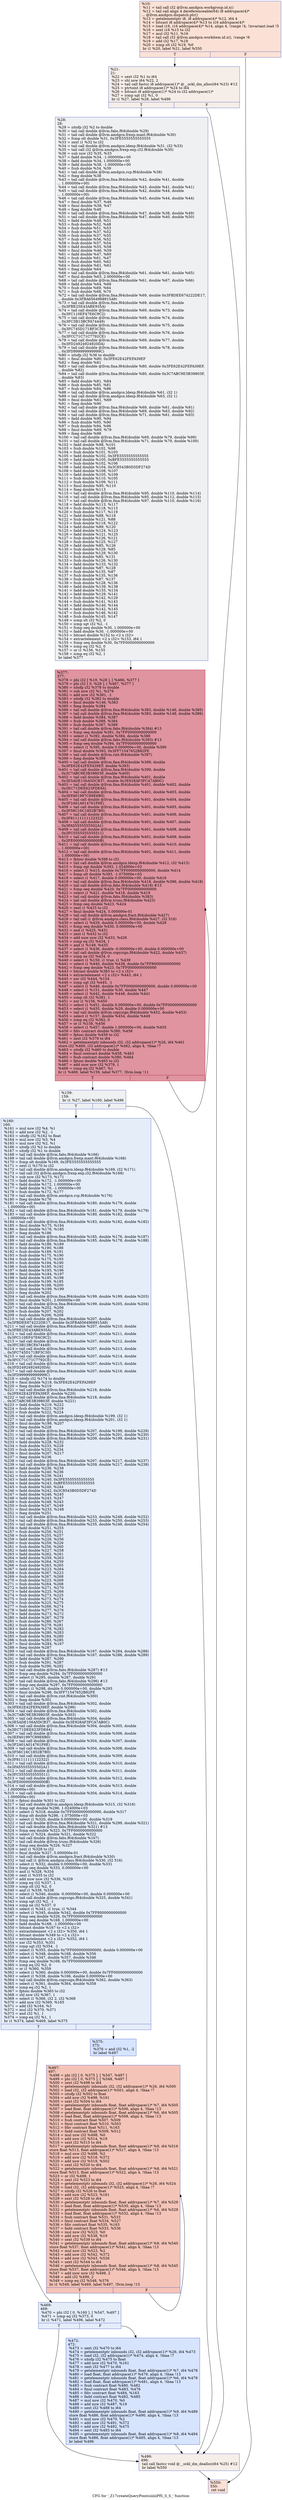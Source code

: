 digraph "CFG for '_Z17createQueryPointsiiiiiiPfS_S_S_' function" {
	label="CFG for '_Z17createQueryPointsiiiiiiPfS_S_S_' function";

	Node0x5ba6bc0 [shape=record,color="#3d50c3ff", style=filled, fillcolor="#f7bca170",label="{%10:\l  %11 = tail call i32 @llvm.amdgcn.workgroup.id.x()\l  %12 = tail call align 4 dereferenceable(64) i8 addrspace(4)*\l... @llvm.amdgcn.dispatch.ptr()\l  %13 = getelementptr i8, i8 addrspace(4)* %12, i64 4\l  %14 = bitcast i8 addrspace(4)* %13 to i16 addrspace(4)*\l  %15 = load i16, i16 addrspace(4)* %14, align 4, !range !4, !invariant.load !5\l  %16 = zext i16 %15 to i32\l  %17 = mul i32 %11, %16\l  %18 = tail call i32 @llvm.amdgcn.workitem.id.x(), !range !6\l  %19 = add i32 %17, %18\l  %20 = icmp slt i32 %19, %0\l  br i1 %20, label %21, label %550\l|{<s0>T|<s1>F}}"];
	Node0x5ba6bc0:s0 -> Node0x5ba85a0;
	Node0x5ba6bc0:s1 -> Node0x5ba8630;
	Node0x5ba85a0 [shape=record,color="#3d50c3ff", style=filled, fillcolor="#e8d6cc70",label="{%21:\l21:                                               \l  %22 = sext i32 %1 to i64\l  %23 = shl nsw i64 %22, 2\l  %24 = tail call fastcc i8 addrspace(1)* @__ockl_dm_alloc(i64 %23) #12\l  %25 = ptrtoint i8 addrspace(1)* %24 to i64\l  %26 = bitcast i8 addrspace(1)* %24 to i32 addrspace(1)*\l  %27 = icmp sgt i32 %1, 0\l  br i1 %27, label %28, label %496\l|{<s0>T|<s1>F}}"];
	Node0x5ba85a0:s0 -> Node0x5ba8b90;
	Node0x5ba85a0:s1 -> Node0x5ba8c20;
	Node0x5ba8b90 [shape=record,color="#3d50c3ff", style=filled, fillcolor="#d9dce170",label="{%28:\l28:                                               \l  %29 = sitofp i32 %2 to double\l  %30 = tail call double @llvm.fabs.f64(double %29)\l  %31 = tail call double @llvm.amdgcn.frexp.mant.f64(double %30)\l  %32 = fcmp olt double %31, 0x3FE5555555555555\l  %33 = zext i1 %32 to i32\l  %34 = tail call double @llvm.amdgcn.ldexp.f64(double %31, i32 %33)\l  %35 = tail call i32 @llvm.amdgcn.frexp.exp.i32.f64(double %30)\l  %36 = sub nsw i32 %35, %33\l  %37 = fadd double %34, -1.000000e+00\l  %38 = fadd double %34, 1.000000e+00\l  %39 = fadd double %38, -1.000000e+00\l  %40 = fsub double %34, %39\l  %41 = tail call double @llvm.amdgcn.rcp.f64(double %38)\l  %42 = fneg double %38\l  %43 = tail call double @llvm.fma.f64(double %42, double %41, double\l... 1.000000e+00)\l  %44 = tail call double @llvm.fma.f64(double %43, double %41, double %41)\l  %45 = tail call double @llvm.fma.f64(double %42, double %44, double\l... 1.000000e+00)\l  %46 = tail call double @llvm.fma.f64(double %45, double %44, double %44)\l  %47 = fmul double %37, %46\l  %48 = fmul double %38, %47\l  %49 = fneg double %48\l  %50 = tail call double @llvm.fma.f64(double %47, double %38, double %49)\l  %51 = tail call double @llvm.fma.f64(double %47, double %40, double %50)\l  %52 = fadd double %48, %51\l  %53 = fsub double %52, %48\l  %54 = fsub double %51, %53\l  %55 = fsub double %37, %52\l  %56 = fsub double %37, %55\l  %57 = fsub double %56, %52\l  %58 = fsub double %57, %54\l  %59 = fadd double %55, %58\l  %60 = fmul double %46, %59\l  %61 = fadd double %47, %60\l  %62 = fsub double %61, %47\l  %63 = fsub double %60, %62\l  %64 = fmul double %61, %61\l  %65 = fneg double %64\l  %66 = tail call double @llvm.fma.f64(double %61, double %61, double %65)\l  %67 = fmul double %63, 2.000000e+00\l  %68 = tail call double @llvm.fma.f64(double %61, double %67, double %66)\l  %69 = fadd double %64, %68\l  %70 = fsub double %69, %64\l  %71 = fsub double %68, %70\l  %72 = tail call double @llvm.fma.f64(double %69, double 0x3FBDEE674222DE17,\l... double 0x3FBA6564968915A9)\l  %73 = tail call double @llvm.fma.f64(double %69, double %72, double\l... 0x3FBE25E43ABE935A)\l  %74 = tail call double @llvm.fma.f64(double %69, double %73, double\l... 0x3FC110EF47E6C9C2)\l  %75 = tail call double @llvm.fma.f64(double %69, double %74, double\l... 0x3FC3B13BCFA74449)\l  %76 = tail call double @llvm.fma.f64(double %69, double %75, double\l... 0x3FC745D171BF3C30)\l  %77 = tail call double @llvm.fma.f64(double %69, double %76, double\l... 0x3FCC71C71C7792CE)\l  %78 = tail call double @llvm.fma.f64(double %69, double %77, double\l... 0x3FD24924924920DA)\l  %79 = tail call double @llvm.fma.f64(double %69, double %78, double\l... 0x3FD999999999999C)\l  %80 = sitofp i32 %36 to double\l  %81 = fmul double %80, 0x3FE62E42FEFA39EF\l  %82 = fneg double %81\l  %83 = tail call double @llvm.fma.f64(double %80, double 0x3FE62E42FEFA39EF,\l... double %82)\l  %84 = tail call double @llvm.fma.f64(double %80, double 0x3C7ABC9E3B39803F,\l... double %83)\l  %85 = fadd double %81, %84\l  %86 = fsub double %85, %81\l  %87 = fsub double %84, %86\l  %88 = tail call double @llvm.amdgcn.ldexp.f64(double %61, i32 1)\l  %89 = tail call double @llvm.amdgcn.ldexp.f64(double %63, i32 1)\l  %90 = fmul double %61, %69\l  %91 = fneg double %90\l  %92 = tail call double @llvm.fma.f64(double %69, double %61, double %91)\l  %93 = tail call double @llvm.fma.f64(double %69, double %63, double %92)\l  %94 = tail call double @llvm.fma.f64(double %71, double %61, double %93)\l  %95 = fadd double %90, %94\l  %96 = fsub double %95, %90\l  %97 = fsub double %94, %96\l  %98 = fmul double %69, %79\l  %99 = fneg double %98\l  %100 = tail call double @llvm.fma.f64(double %69, double %79, double %99)\l  %101 = tail call double @llvm.fma.f64(double %71, double %79, double %100)\l  %102 = fadd double %98, %101\l  %103 = fsub double %102, %98\l  %104 = fsub double %101, %103\l  %105 = fadd double %102, 0x3FE5555555555555\l  %106 = fadd double %105, 0xBFE5555555555555\l  %107 = fsub double %102, %106\l  %108 = fadd double %104, 0x3C8543B0D5DF274D\l  %109 = fadd double %108, %107\l  %110 = fadd double %105, %109\l  %111 = fsub double %110, %105\l  %112 = fsub double %109, %111\l  %113 = fmul double %95, %110\l  %114 = fneg double %113\l  %115 = tail call double @llvm.fma.f64(double %95, double %110, double %114)\l  %116 = tail call double @llvm.fma.f64(double %95, double %112, double %115)\l  %117 = tail call double @llvm.fma.f64(double %97, double %110, double %116)\l  %118 = fadd double %113, %117\l  %119 = fsub double %118, %113\l  %120 = fsub double %117, %119\l  %121 = fadd double %88, %118\l  %122 = fsub double %121, %88\l  %123 = fsub double %118, %122\l  %124 = fadd double %89, %120\l  %125 = fadd double %124, %123\l  %126 = fadd double %121, %125\l  %127 = fsub double %126, %121\l  %128 = fsub double %125, %127\l  %129 = fadd double %85, %126\l  %130 = fsub double %129, %85\l  %131 = fsub double %129, %130\l  %132 = fsub double %85, %131\l  %133 = fsub double %126, %130\l  %134 = fadd double %133, %132\l  %135 = fadd double %87, %128\l  %136 = fsub double %135, %87\l  %137 = fsub double %135, %136\l  %138 = fsub double %87, %137\l  %139 = fsub double %128, %136\l  %140 = fadd double %139, %138\l  %141 = fadd double %135, %134\l  %142 = fadd double %129, %141\l  %143 = fsub double %142, %129\l  %144 = fsub double %141, %143\l  %145 = fadd double %140, %144\l  %146 = fadd double %142, %145\l  %147 = fsub double %146, %142\l  %148 = fsub double %145, %147\l  %149 = icmp slt i32 %2, 0\l  %150 = icmp sgt i32 %2, -1\l  %151 = fcmp oeq double %30, 1.000000e+00\l  %152 = fadd double %30, -1.000000e+00\l  %153 = bitcast double %152 to \<2 x i32\>\l  %154 = extractelement \<2 x i32\> %153, i64 1\l  %155 = fcmp oeq double %30, 0x7FF0000000000000\l  %156 = icmp eq i32 %2, 0\l  %157 = or i1 %156, %155\l  %158 = icmp eq i32 %2, 1\l  br label %377\l}"];
	Node0x5ba8b90 -> Node0x5bb0c50;
	Node0x5bb0d50 [shape=record,color="#3d50c3ff", style=filled, fillcolor="#d9dce170",label="{%159:\l159:                                              \l  br i1 %27, label %160, label %496\l|{<s0>T|<s1>F}}"];
	Node0x5bb0d50:s0 -> Node0x5bb0de0;
	Node0x5bb0d50:s1 -> Node0x5ba8c20;
	Node0x5bb0de0 [shape=record,color="#3d50c3ff", style=filled, fillcolor="#c5d6f270",label="{%160:\l160:                                              \l  %161 = mul nsw i32 %4, %1\l  %162 = add nsw i32 %2, -1\l  %163 = sitofp i32 %162 to float\l  %164 = mul nsw i32 %5, %4\l  %165 = mul nsw i32 %2, %1\l  %166 = sitofp i32 %2 to double\l  %167 = sitofp i32 %1 to double\l  %168 = tail call double @llvm.fabs.f64(double %166)\l  %169 = tail call double @llvm.amdgcn.frexp.mant.f64(double %168)\l  %170 = fcmp olt double %169, 0x3FE5555555555555\l  %171 = zext i1 %170 to i32\l  %172 = tail call double @llvm.amdgcn.ldexp.f64(double %169, i32 %171)\l  %173 = tail call i32 @llvm.amdgcn.frexp.exp.i32.f64(double %168)\l  %174 = sub nsw i32 %173, %171\l  %175 = fadd double %172, -1.000000e+00\l  %176 = fadd double %172, 1.000000e+00\l  %177 = fadd double %176, -1.000000e+00\l  %178 = fsub double %172, %177\l  %179 = tail call double @llvm.amdgcn.rcp.f64(double %176)\l  %180 = fneg double %176\l  %181 = tail call double @llvm.fma.f64(double %180, double %179, double\l... 1.000000e+00)\l  %182 = tail call double @llvm.fma.f64(double %181, double %179, double %179)\l  %183 = tail call double @llvm.fma.f64(double %180, double %182, double\l... 1.000000e+00)\l  %184 = tail call double @llvm.fma.f64(double %183, double %182, double %182)\l  %185 = fmul double %175, %184\l  %186 = fmul double %176, %185\l  %187 = fneg double %186\l  %188 = tail call double @llvm.fma.f64(double %185, double %176, double %187)\l  %189 = tail call double @llvm.fma.f64(double %185, double %178, double %188)\l  %190 = fadd double %186, %189\l  %191 = fsub double %190, %186\l  %192 = fsub double %189, %191\l  %193 = fsub double %175, %190\l  %194 = fsub double %175, %193\l  %195 = fsub double %194, %190\l  %196 = fsub double %195, %192\l  %197 = fadd double %193, %196\l  %198 = fmul double %184, %197\l  %199 = fadd double %185, %198\l  %200 = fsub double %199, %185\l  %201 = fsub double %198, %200\l  %202 = fmul double %199, %199\l  %203 = fneg double %202\l  %204 = tail call double @llvm.fma.f64(double %199, double %199, double %203)\l  %205 = fmul double %201, 2.000000e+00\l  %206 = tail call double @llvm.fma.f64(double %199, double %205, double %204)\l  %207 = fadd double %202, %206\l  %208 = fsub double %207, %202\l  %209 = fsub double %206, %208\l  %210 = tail call double @llvm.fma.f64(double %207, double\l... 0x3FBDEE674222DE17, double 0x3FBA6564968915A9)\l  %211 = tail call double @llvm.fma.f64(double %207, double %210, double\l... 0x3FBE25E43ABE935A)\l  %212 = tail call double @llvm.fma.f64(double %207, double %211, double\l... 0x3FC110EF47E6C9C2)\l  %213 = tail call double @llvm.fma.f64(double %207, double %212, double\l... 0x3FC3B13BCFA74449)\l  %214 = tail call double @llvm.fma.f64(double %207, double %213, double\l... 0x3FC745D171BF3C30)\l  %215 = tail call double @llvm.fma.f64(double %207, double %214, double\l... 0x3FCC71C71C7792CE)\l  %216 = tail call double @llvm.fma.f64(double %207, double %215, double\l... 0x3FD24924924920DA)\l  %217 = tail call double @llvm.fma.f64(double %207, double %216, double\l... 0x3FD999999999999C)\l  %218 = sitofp i32 %174 to double\l  %219 = fmul double %218, 0x3FE62E42FEFA39EF\l  %220 = fneg double %219\l  %221 = tail call double @llvm.fma.f64(double %218, double\l... 0x3FE62E42FEFA39EF, double %220)\l  %222 = tail call double @llvm.fma.f64(double %218, double\l... 0x3C7ABC9E3B39803F, double %221)\l  %223 = fadd double %219, %222\l  %224 = fsub double %223, %219\l  %225 = fsub double %222, %224\l  %226 = tail call double @llvm.amdgcn.ldexp.f64(double %199, i32 1)\l  %227 = tail call double @llvm.amdgcn.ldexp.f64(double %201, i32 1)\l  %228 = fmul double %199, %207\l  %229 = fneg double %228\l  %230 = tail call double @llvm.fma.f64(double %207, double %199, double %229)\l  %231 = tail call double @llvm.fma.f64(double %207, double %201, double %230)\l  %232 = tail call double @llvm.fma.f64(double %209, double %199, double %231)\l  %233 = fadd double %228, %232\l  %234 = fsub double %233, %228\l  %235 = fsub double %232, %234\l  %236 = fmul double %207, %217\l  %237 = fneg double %236\l  %238 = tail call double @llvm.fma.f64(double %207, double %217, double %237)\l  %239 = tail call double @llvm.fma.f64(double %209, double %217, double %238)\l  %240 = fadd double %236, %239\l  %241 = fsub double %240, %236\l  %242 = fsub double %239, %241\l  %243 = fadd double %240, 0x3FE5555555555555\l  %244 = fadd double %243, 0xBFE5555555555555\l  %245 = fsub double %240, %244\l  %246 = fadd double %242, 0x3C8543B0D5DF274D\l  %247 = fadd double %246, %245\l  %248 = fadd double %243, %247\l  %249 = fsub double %248, %243\l  %250 = fsub double %247, %249\l  %251 = fmul double %233, %248\l  %252 = fneg double %251\l  %253 = tail call double @llvm.fma.f64(double %233, double %248, double %252)\l  %254 = tail call double @llvm.fma.f64(double %233, double %250, double %253)\l  %255 = tail call double @llvm.fma.f64(double %235, double %248, double %254)\l  %256 = fadd double %251, %255\l  %257 = fsub double %256, %251\l  %258 = fsub double %255, %257\l  %259 = fadd double %226, %256\l  %260 = fsub double %259, %226\l  %261 = fsub double %256, %260\l  %262 = fadd double %227, %258\l  %263 = fadd double %262, %261\l  %264 = fadd double %259, %263\l  %265 = fsub double %264, %259\l  %266 = fsub double %263, %265\l  %267 = fadd double %223, %264\l  %268 = fsub double %267, %223\l  %269 = fsub double %267, %268\l  %270 = fsub double %223, %269\l  %271 = fsub double %264, %268\l  %272 = fadd double %271, %270\l  %273 = fadd double %225, %266\l  %274 = fsub double %273, %225\l  %275 = fsub double %273, %274\l  %276 = fsub double %225, %275\l  %277 = fsub double %266, %274\l  %278 = fadd double %277, %276\l  %279 = fadd double %273, %272\l  %280 = fadd double %267, %279\l  %281 = fsub double %280, %267\l  %282 = fsub double %279, %281\l  %283 = fadd double %278, %282\l  %284 = fadd double %280, %283\l  %285 = fsub double %284, %280\l  %286 = fsub double %283, %285\l  %287 = fmul double %284, %167\l  %288 = fneg double %287\l  %289 = tail call double @llvm.fma.f64(double %167, double %284, double %288)\l  %290 = tail call double @llvm.fma.f64(double %167, double %286, double %289)\l  %291 = fadd double %287, %290\l  %292 = fsub double %291, %287\l  %293 = fsub double %290, %292\l  %294 = tail call double @llvm.fabs.f64(double %287) #13\l  %295 = fcmp oeq double %294, 0x7FF0000000000000\l  %296 = select i1 %295, double %287, double %291\l  %297 = tail call double @llvm.fabs.f64(double %296) #13\l  %298 = fcmp oeq double %297, 0x7FF0000000000000\l  %299 = select i1 %298, double 0.000000e+00, double %293\l  %300 = fmul double %296, 0x3FF71547652B82FE\l  %301 = tail call double @llvm.rint.f64(double %300)\l  %302 = fneg double %301\l  %303 = tail call double @llvm.fma.f64(double %302, double\l... 0x3FE62E42FEFA39EF, double %296)\l  %304 = tail call double @llvm.fma.f64(double %302, double\l... 0x3C7ABC9E3B39803F, double %303)\l  %305 = tail call double @llvm.fma.f64(double %304, double\l... 0x3E5ADE156A5DCB37, double 0x3E928AF3FCA7AB0C)\l  %306 = tail call double @llvm.fma.f64(double %304, double %305, double\l... 0x3EC71DEE623FDE64)\l  %307 = tail call double @llvm.fma.f64(double %304, double %306, double\l... 0x3EFA01997C89E6B0)\l  %308 = tail call double @llvm.fma.f64(double %304, double %307, double\l... 0x3F2A01A014761F6E)\l  %309 = tail call double @llvm.fma.f64(double %304, double %308, double\l... 0x3F56C16C1852B7B0)\l  %310 = tail call double @llvm.fma.f64(double %304, double %309, double\l... 0x3F81111111122322)\l  %311 = tail call double @llvm.fma.f64(double %304, double %310, double\l... 0x3FA55555555502A1)\l  %312 = tail call double @llvm.fma.f64(double %304, double %311, double\l... 0x3FC5555555555511)\l  %313 = tail call double @llvm.fma.f64(double %304, double %312, double\l... 0x3FE000000000000B)\l  %314 = tail call double @llvm.fma.f64(double %304, double %313, double\l... 1.000000e+00)\l  %315 = tail call double @llvm.fma.f64(double %304, double %314, double\l... 1.000000e+00)\l  %316 = fptosi double %301 to i32\l  %317 = tail call double @llvm.amdgcn.ldexp.f64(double %315, i32 %316)\l  %318 = fcmp ogt double %296, 1.024000e+03\l  %319 = select i1 %318, double 0x7FF0000000000000, double %317\l  %320 = fcmp olt double %296, -1.075000e+03\l  %321 = select i1 %320, double 0.000000e+00, double %319\l  %322 = tail call double @llvm.fma.f64(double %321, double %299, double %321)\l  %323 = tail call double @llvm.fabs.f64(double %321) #13\l  %324 = fcmp oeq double %323, 0x7FF0000000000000\l  %325 = select i1 %324, double %321, double %322\l  %326 = tail call double @llvm.fabs.f64(double %167)\l  %327 = tail call double @llvm.trunc.f64(double %326)\l  %328 = fcmp oeq double %326, %327\l  %329 = zext i1 %328 to i32\l  %330 = fmul double %327, 5.000000e-01\l  %331 = tail call double @llvm.amdgcn.fract.f64(double %330)\l  %332 = tail call i1 @llvm.amdgcn.class.f64(double %330, i32 516)\l  %333 = select i1 %332, double 0.000000e+00, double %331\l  %334 = fcmp oeq double %333, 0.000000e+00\l  %335 = and i1 %328, %334\l  %336 = zext i1 %335 to i32\l  %337 = add nuw nsw i32 %336, %329\l  %338 = icmp eq i32 %337, 1\l  %339 = icmp slt i32 %2, 0\l  %340 = and i1 %339, %338\l  %341 = select i1 %340, double -0.000000e+00, double 0.000000e+00\l  %342 = tail call double @llvm.copysign.f64(double %325, double %341)\l  %343 = icmp sgt i32 %2, -1\l  %344 = icmp ne i32 %337, 0\l  %345 = select i1 %343, i1 true, i1 %344\l  %346 = select i1 %345, double %342, double 0x7FF8000000000000\l  %347 = fcmp oeq double %326, 0x7FF0000000000000\l  %348 = fcmp oeq double %168, 1.000000e+00\l  %349 = fadd double %168, -1.000000e+00\l  %350 = bitcast double %167 to \<2 x i32\>\l  %351 = extractelement \<2 x i32\> %350, i64 1\l  %352 = bitcast double %349 to \<2 x i32\>\l  %353 = extractelement \<2 x i32\> %352, i64 1\l  %354 = xor i32 %353, %351\l  %355 = icmp sgt i32 %354, -1\l  %356 = select i1 %355, double 0x7FF0000000000000, double 0.000000e+00\l  %357 = select i1 %348, double %168, double %356\l  %358 = select i1 %347, double %357, double %346\l  %359 = fcmp oeq double %168, 0x7FF0000000000000\l  %360 = icmp eq i32 %2, 0\l  %361 = or i1 %360, %359\l  %362 = select i1 %360, double 0.000000e+00, double 0x7FF0000000000000\l  %363 = select i1 %338, double %166, double 0.000000e+00\l  %364 = tail call double @llvm.copysign.f64(double %362, double %363)\l  %365 = select i1 %361, double %364, double %358\l  %366 = icmp eq i32 %2, 1\l  %367 = fptosi double %365 to i32\l  %368 = shl nsw i32 %367, 1\l  %369 = select i1 %366, i32 2, i32 %368\l  %370 = add nsw i32 %369, %165\l  %371 = add i32 %164, %3\l  %372 = mul i32 %370, %371\l  %373 = and i32 %1, 1\l  %374 = icmp eq i32 %1, 1\l  br i1 %374, label %469, label %375\l|{<s0>T|<s1>F}}"];
	Node0x5bb0de0:s0 -> Node0x5bbbbb0;
	Node0x5bb0de0:s1 -> Node0x5bbbc00;
	Node0x5bbbc00 [shape=record,color="#3d50c3ff", style=filled, fillcolor="#a5c3fe70",label="{%375:\l375:                                              \l  %376 = and i32 %1, -2\l  br label %497\l}"];
	Node0x5bbbc00 -> Node0x5bbbe00;
	Node0x5bb0c50 [shape=record,color="#b70d28ff", style=filled, fillcolor="#b70d2870",label="{%377:\l377:                                              \l  %378 = phi i32 [ %19, %28 ], [ %466, %377 ]\l  %379 = phi i32 [ 0, %28 ], [ %467, %377 ]\l  %380 = sitofp i32 %378 to double\l  %381 = sub nsw i32 %1, %379\l  %382 = add nsw i32 %381, -1\l  %383 = sitofp i32 %382 to double\l  %384 = fmul double %146, %383\l  %385 = fneg double %384\l  %386 = tail call double @llvm.fma.f64(double %383, double %146, double %385)\l  %387 = tail call double @llvm.fma.f64(double %383, double %148, double %386)\l  %388 = fadd double %384, %387\l  %389 = fsub double %388, %384\l  %390 = fsub double %387, %389\l  %391 = tail call double @llvm.fabs.f64(double %384) #13\l  %392 = fcmp oeq double %391, 0x7FF0000000000000\l  %393 = select i1 %392, double %384, double %388\l  %394 = tail call double @llvm.fabs.f64(double %393) #13\l  %395 = fcmp oeq double %394, 0x7FF0000000000000\l  %396 = select i1 %395, double 0.000000e+00, double %390\l  %397 = fmul double %393, 0x3FF71547652B82FE\l  %398 = tail call double @llvm.rint.f64(double %397)\l  %399 = fneg double %398\l  %400 = tail call double @llvm.fma.f64(double %399, double\l... 0x3FE62E42FEFA39EF, double %393)\l  %401 = tail call double @llvm.fma.f64(double %399, double\l... 0x3C7ABC9E3B39803F, double %400)\l  %402 = tail call double @llvm.fma.f64(double %401, double\l... 0x3E5ADE156A5DCB37, double 0x3E928AF3FCA7AB0C)\l  %403 = tail call double @llvm.fma.f64(double %401, double %402, double\l... 0x3EC71DEE623FDE64)\l  %404 = tail call double @llvm.fma.f64(double %401, double %403, double\l... 0x3EFA01997C89E6B0)\l  %405 = tail call double @llvm.fma.f64(double %401, double %404, double\l... 0x3F2A01A014761F6E)\l  %406 = tail call double @llvm.fma.f64(double %401, double %405, double\l... 0x3F56C16C1852B7B0)\l  %407 = tail call double @llvm.fma.f64(double %401, double %406, double\l... 0x3F81111111122322)\l  %408 = tail call double @llvm.fma.f64(double %401, double %407, double\l... 0x3FA55555555502A1)\l  %409 = tail call double @llvm.fma.f64(double %401, double %408, double\l... 0x3FC5555555555511)\l  %410 = tail call double @llvm.fma.f64(double %401, double %409, double\l... 0x3FE000000000000B)\l  %411 = tail call double @llvm.fma.f64(double %401, double %410, double\l... 1.000000e+00)\l  %412 = tail call double @llvm.fma.f64(double %401, double %411, double\l... 1.000000e+00)\l  %413 = fptosi double %398 to i32\l  %414 = tail call double @llvm.amdgcn.ldexp.f64(double %412, i32 %413)\l  %415 = fcmp ogt double %393, 1.024000e+03\l  %416 = select i1 %415, double 0x7FF0000000000000, double %414\l  %417 = fcmp olt double %393, -1.075000e+03\l  %418 = select i1 %417, double 0.000000e+00, double %416\l  %419 = tail call double @llvm.fma.f64(double %418, double %396, double %418)\l  %420 = tail call double @llvm.fabs.f64(double %418) #13\l  %421 = fcmp oeq double %420, 0x7FF0000000000000\l  %422 = select i1 %421, double %418, double %419\l  %423 = tail call double @llvm.fabs.f64(double %383)\l  %424 = tail call double @llvm.trunc.f64(double %423)\l  %425 = fcmp oeq double %423, %424\l  %426 = zext i1 %425 to i32\l  %427 = fmul double %424, 5.000000e-01\l  %428 = tail call double @llvm.amdgcn.fract.f64(double %427)\l  %429 = tail call i1 @llvm.amdgcn.class.f64(double %427, i32 516)\l  %430 = select i1 %429, double 0.000000e+00, double %428\l  %431 = fcmp oeq double %430, 0.000000e+00\l  %432 = and i1 %425, %431\l  %433 = zext i1 %432 to i32\l  %434 = add nuw nsw i32 %433, %426\l  %435 = icmp eq i32 %434, 1\l  %436 = and i1 %149, %435\l  %437 = select i1 %436, double -0.000000e+00, double 0.000000e+00\l  %438 = tail call double @llvm.copysign.f64(double %422, double %437)\l  %439 = icmp ne i32 %434, 0\l  %440 = select i1 %150, i1 true, i1 %439\l  %441 = select i1 %440, double %438, double 0x7FF8000000000000\l  %442 = fcmp oeq double %423, 0x7FF0000000000000\l  %443 = bitcast double %383 to \<2 x i32\>\l  %444 = extractelement \<2 x i32\> %443, i64 1\l  %445 = xor i32 %444, %154\l  %446 = icmp sgt i32 %445, -1\l  %447 = select i1 %446, double 0x7FF0000000000000, double 0.000000e+00\l  %448 = select i1 %151, double %30, double %447\l  %449 = select i1 %442, double %448, double %441\l  %450 = icmp slt i32 %381, 1\l  %451 = xor i1 %156, %450\l  %452 = select i1 %451, double 0.000000e+00, double 0x7FF0000000000000\l  %453 = select i1 %435, double %29, double 0.000000e+00\l  %454 = tail call double @llvm.copysign.f64(double %452, double %453)\l  %455 = select i1 %157, double %454, double %449\l  %456 = icmp eq i32 %382, 0\l  %457 = or i1 %158, %456\l  %458 = select i1 %457, double 1.000000e+00, double %455\l  %459 = fdiv contract double %380, %458\l  %460 = fptosi double %459 to i32\l  %461 = zext i32 %379 to i64\l  %462 = getelementptr inbounds i32, i32 addrspace(1)* %26, i64 %461\l  store i32 %460, i32 addrspace(1)* %462, align 4, !tbaa !7\l  %463 = sitofp i32 %460 to double\l  %464 = fmul contract double %458, %463\l  %465 = fsub contract double %380, %464\l  %466 = fptosi double %465 to i32\l  %467 = add nuw nsw i32 %379, 1\l  %468 = icmp eq i32 %467, %1\l  br i1 %468, label %159, label %377, !llvm.loop !11\l|{<s0>T|<s1>F}}"];
	Node0x5bb0c50:s0 -> Node0x5bb0d50;
	Node0x5bb0c50:s1 -> Node0x5bb0c50;
	Node0x5bbbbb0 [shape=record,color="#3d50c3ff", style=filled, fillcolor="#c5d6f270",label="{%469:\l469:                                              \l  %470 = phi i32 [ 0, %160 ], [ %547, %497 ]\l  %471 = icmp eq i32 %373, 0\l  br i1 %471, label %496, label %472\l|{<s0>T|<s1>F}}"];
	Node0x5bbbbb0:s0 -> Node0x5ba8c20;
	Node0x5bbbbb0:s1 -> Node0x5bc0720;
	Node0x5bc0720 [shape=record,color="#3d50c3ff", style=filled, fillcolor="#a5c3fe70",label="{%472:\l472:                                              \l  %473 = zext i32 %470 to i64\l  %474 = getelementptr inbounds i32, i32 addrspace(1)* %26, i64 %473\l  %475 = load i32, i32 addrspace(1)* %474, align 4, !tbaa !7\l  %476 = sitofp i32 %475 to float\l  %477 = add nsw i32 %470, %161\l  %478 = sext i32 %477 to i64\l  %479 = getelementptr inbounds float, float addrspace(1)* %7, i64 %478\l  %480 = load float, float addrspace(1)* %479, align 4, !tbaa !13\l  %481 = getelementptr inbounds float, float addrspace(1)* %6, i64 %478\l  %482 = load float, float addrspace(1)* %481, align 4, !tbaa !13\l  %483 = fsub contract float %480, %482\l  %484 = fmul contract float %483, %476\l  %485 = fdiv contract float %484, %163\l  %486 = fadd contract float %482, %485\l  %487 = mul nsw i32 %470, %0\l  %488 = add nsw i32 %487, %19\l  %489 = sext i32 %488 to i64\l  %490 = getelementptr inbounds float, float addrspace(1)* %9, i64 %489\l  store float %486, float addrspace(1)* %490, align 4, !tbaa !13\l  %491 = mul nsw i32 %470, %2\l  %492 = add nsw i32 %491, %372\l  %493 = add nsw i32 %492, %475\l  %494 = sext i32 %493 to i64\l  %495 = getelementptr inbounds float, float addrspace(1)* %8, i64 %494\l  store float %486, float addrspace(1)* %495, align 4, !tbaa !13\l  br label %496\l}"];
	Node0x5bc0720 -> Node0x5ba8c20;
	Node0x5ba8c20 [shape=record,color="#3d50c3ff", style=filled, fillcolor="#e8d6cc70",label="{%496:\l496:                                              \l  tail call fastcc void @__ockl_dm_dealloc(i64 %25) #12\l  br label %550\l}"];
	Node0x5ba8c20 -> Node0x5ba8630;
	Node0x5bbbe00 [shape=record,color="#3d50c3ff", style=filled, fillcolor="#e97a5f70",label="{%497:\l497:                                              \l  %498 = phi i32 [ 0, %375 ], [ %547, %497 ]\l  %499 = phi i32 [ 0, %375 ], [ %548, %497 ]\l  %500 = zext i32 %498 to i64\l  %501 = getelementptr inbounds i32, i32 addrspace(1)* %26, i64 %500\l  %502 = load i32, i32 addrspace(1)* %501, align 4, !tbaa !7\l  %503 = sitofp i32 %502 to float\l  %504 = add nsw i32 %498, %161\l  %505 = sext i32 %504 to i64\l  %506 = getelementptr inbounds float, float addrspace(1)* %7, i64 %505\l  %507 = load float, float addrspace(1)* %506, align 4, !tbaa !13\l  %508 = getelementptr inbounds float, float addrspace(1)* %6, i64 %505\l  %509 = load float, float addrspace(1)* %508, align 4, !tbaa !13\l  %510 = fsub contract float %507, %509\l  %511 = fmul contract float %510, %503\l  %512 = fdiv contract float %511, %163\l  %513 = fadd contract float %509, %512\l  %514 = mul nsw i32 %498, %0\l  %515 = add nsw i32 %514, %19\l  %516 = sext i32 %515 to i64\l  %517 = getelementptr inbounds float, float addrspace(1)* %9, i64 %516\l  store float %513, float addrspace(1)* %517, align 4, !tbaa !13\l  %518 = mul nsw i32 %498, %2\l  %519 = add nsw i32 %518, %372\l  %520 = add nsw i32 %519, %502\l  %521 = sext i32 %520 to i64\l  %522 = getelementptr inbounds float, float addrspace(1)* %8, i64 %521\l  store float %513, float addrspace(1)* %522, align 4, !tbaa !13\l  %523 = or i32 %498, 1\l  %524 = zext i32 %523 to i64\l  %525 = getelementptr inbounds i32, i32 addrspace(1)* %26, i64 %524\l  %526 = load i32, i32 addrspace(1)* %525, align 4, !tbaa !7\l  %527 = sitofp i32 %526 to float\l  %528 = add nsw i32 %523, %161\l  %529 = sext i32 %528 to i64\l  %530 = getelementptr inbounds float, float addrspace(1)* %7, i64 %529\l  %531 = load float, float addrspace(1)* %530, align 4, !tbaa !13\l  %532 = getelementptr inbounds float, float addrspace(1)* %6, i64 %529\l  %533 = load float, float addrspace(1)* %532, align 4, !tbaa !13\l  %534 = fsub contract float %531, %533\l  %535 = fmul contract float %534, %527\l  %536 = fdiv contract float %535, %163\l  %537 = fadd contract float %533, %536\l  %538 = mul nsw i32 %523, %0\l  %539 = add nsw i32 %538, %19\l  %540 = sext i32 %539 to i64\l  %541 = getelementptr inbounds float, float addrspace(1)* %9, i64 %540\l  store float %537, float addrspace(1)* %541, align 4, !tbaa !13\l  %542 = mul nsw i32 %523, %2\l  %543 = add nsw i32 %542, %372\l  %544 = add nsw i32 %543, %526\l  %545 = sext i32 %544 to i64\l  %546 = getelementptr inbounds float, float addrspace(1)* %8, i64 %545\l  store float %537, float addrspace(1)* %546, align 4, !tbaa !13\l  %547 = add nuw nsw i32 %498, 2\l  %548 = add i32 %499, 2\l  %549 = icmp eq i32 %548, %376\l  br i1 %549, label %469, label %497, !llvm.loop !15\l|{<s0>T|<s1>F}}"];
	Node0x5bbbe00:s0 -> Node0x5bbbbb0;
	Node0x5bbbe00:s1 -> Node0x5bbbe00;
	Node0x5ba8630 [shape=record,color="#3d50c3ff", style=filled, fillcolor="#f7bca170",label="{%550:\l550:                                              \l  ret void\l}"];
}
